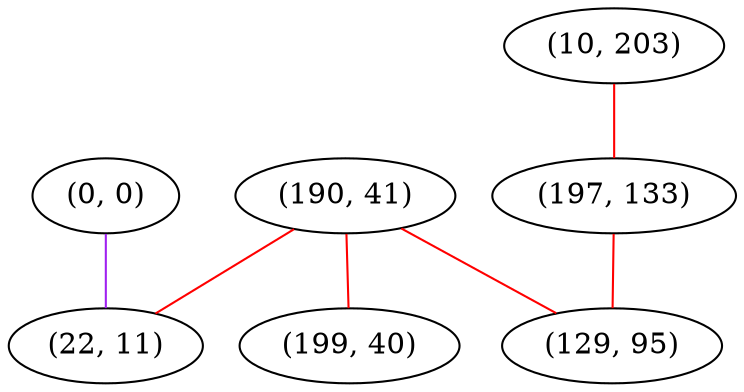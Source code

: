 graph "" {
"(0, 0)";
"(10, 203)";
"(197, 133)";
"(190, 41)";
"(22, 11)";
"(199, 40)";
"(129, 95)";
"(0, 0)" -- "(22, 11)"  [color=purple, key=0, weight=4];
"(10, 203)" -- "(197, 133)"  [color=red, key=0, weight=1];
"(197, 133)" -- "(129, 95)"  [color=red, key=0, weight=1];
"(190, 41)" -- "(22, 11)"  [color=red, key=0, weight=1];
"(190, 41)" -- "(199, 40)"  [color=red, key=0, weight=1];
"(190, 41)" -- "(129, 95)"  [color=red, key=0, weight=1];
}
